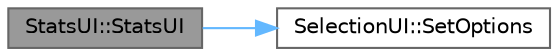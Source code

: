 digraph "StatsUI::StatsUI"
{
 // LATEX_PDF_SIZE
  bgcolor="transparent";
  edge [fontname=Helvetica,fontsize=10,labelfontname=Helvetica,labelfontsize=10];
  node [fontname=Helvetica,fontsize=10,shape=box,height=0.2,width=0.4];
  rankdir="LR";
  Node1 [id="Node000001",label="StatsUI::StatsUI",height=0.2,width=0.4,color="gray40", fillcolor="grey60", style="filled", fontcolor="black",tooltip=" "];
  Node1 -> Node2 [id="edge2_Node000001_Node000002",color="steelblue1",style="solid",tooltip=" "];
  Node2 [id="Node000002",label="SelectionUI::SetOptions",height=0.2,width=0.4,color="grey40", fillcolor="white", style="filled",URL="$class_selection_u_i.html#a340d528389975077f525f91296da7d3b",tooltip="Sets the options available for selection."];
}
